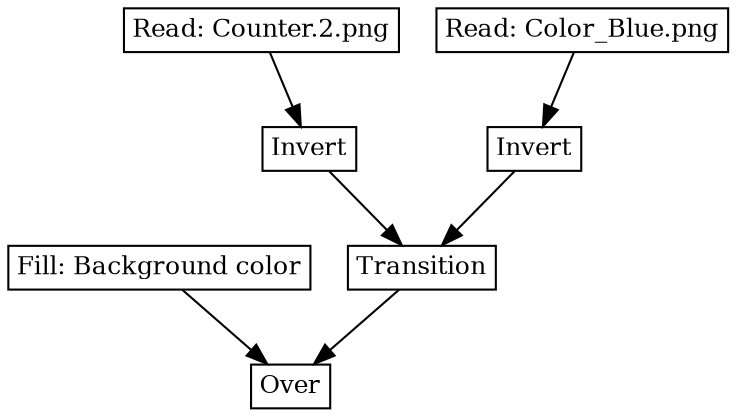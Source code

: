 digraph Transition2 {
    node [shape=box, fontsize=12, margin=0.05, width=0, height=0];
    Fill [label="Fill: Background color"]
    Read [label="Read: Counter.2.png"]
    Read2 [label="Read: Color_Blue.png"]
    Invert [label="Invert"]
    Invert2 [label="Invert"]
    Transition [label="Transition"]
    Over [label="Over"]
    Fill -> Over;
    Read -> Invert;
    Invert -> Transition;
    Read2 -> Invert2;
    Invert2 -> Transition;
    Transition -> Over;
}
